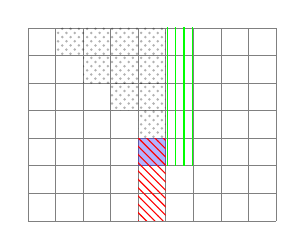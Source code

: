 % === Based On ===
% Geometric representation of the sum 1/4 + 1/16 + 1/64 + 1/256 + ...
% Author: Jimi Oke
% ================

\begin{tikzpicture}[scale=.35]\footnotesize
 \pgfmathsetmacro{\xone}{0}
 \pgfmathsetmacro{\xtwo}{9}
 \pgfmathsetmacro{\yone}{0}
 \pgfmathsetmacro{\ytwo}{7}

\begin{scope}<+->;
% grid
  \draw[step=1cm,gray,very thin] (\xone,\yone) grid (\xtwo,\ytwo);
\end{scope}

% function
\begin{scope}[pattern=crosshatch dots,thin,pattern color=black,opacity=.3]
  \fill (1,7) rectangle (5,6);
  \fill (2,6) rectangle (5,5);
  \fill (3,5) rectangle (5,4);
  \fill (4,4) rectangle (5,3);
\end{scope}
\fill[blue,opacity=.3] (4,3) rectangle (5,2);
\fill[pattern=north west lines,pattern color=red] (4,3) rectangle (5,0);
\fill[pattern=vertical lines,pattern color=green] (5,7) rectangle (6,2);

\end{tikzpicture}
